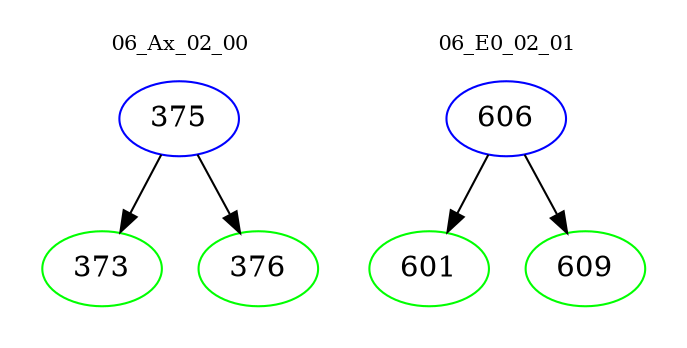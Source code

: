 digraph{
subgraph cluster_0 {
color = white
label = "06_Ax_02_00";
fontsize=10;
T0_375 [label="375", color="blue"]
T0_375 -> T0_373 [color="black"]
T0_373 [label="373", color="green"]
T0_375 -> T0_376 [color="black"]
T0_376 [label="376", color="green"]
}
subgraph cluster_1 {
color = white
label = "06_E0_02_01";
fontsize=10;
T1_606 [label="606", color="blue"]
T1_606 -> T1_601 [color="black"]
T1_601 [label="601", color="green"]
T1_606 -> T1_609 [color="black"]
T1_609 [label="609", color="green"]
}
}
